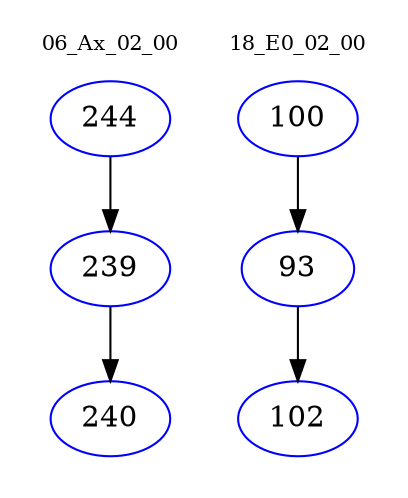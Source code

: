 digraph{
subgraph cluster_0 {
color = white
label = "06_Ax_02_00";
fontsize=10;
T0_244 [label="244", color="blue"]
T0_244 -> T0_239 [color="black"]
T0_239 [label="239", color="blue"]
T0_239 -> T0_240 [color="black"]
T0_240 [label="240", color="blue"]
}
subgraph cluster_1 {
color = white
label = "18_E0_02_00";
fontsize=10;
T1_100 [label="100", color="blue"]
T1_100 -> T1_93 [color="black"]
T1_93 [label="93", color="blue"]
T1_93 -> T1_102 [color="black"]
T1_102 [label="102", color="blue"]
}
}
